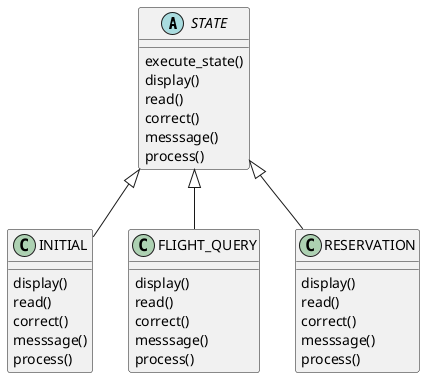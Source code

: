 @startuml
abstract class STATE {
    execute_state()
    display()
    read()
    correct()
    messsage()
    process()
}
class INITIAL {
    display()
    read()
    correct()
    messsage()
    process()
}
class FLIGHT_QUERY{
    display()
    read()
    correct()
    messsage()
    process()
}
class RESERVATION{
    display()
    read()
    correct()
    messsage()
    process()
}

STATE <|-- INITIAL
STATE <|-- FLIGHT_QUERY
STATE <|-- RESERVATION 
@enduml